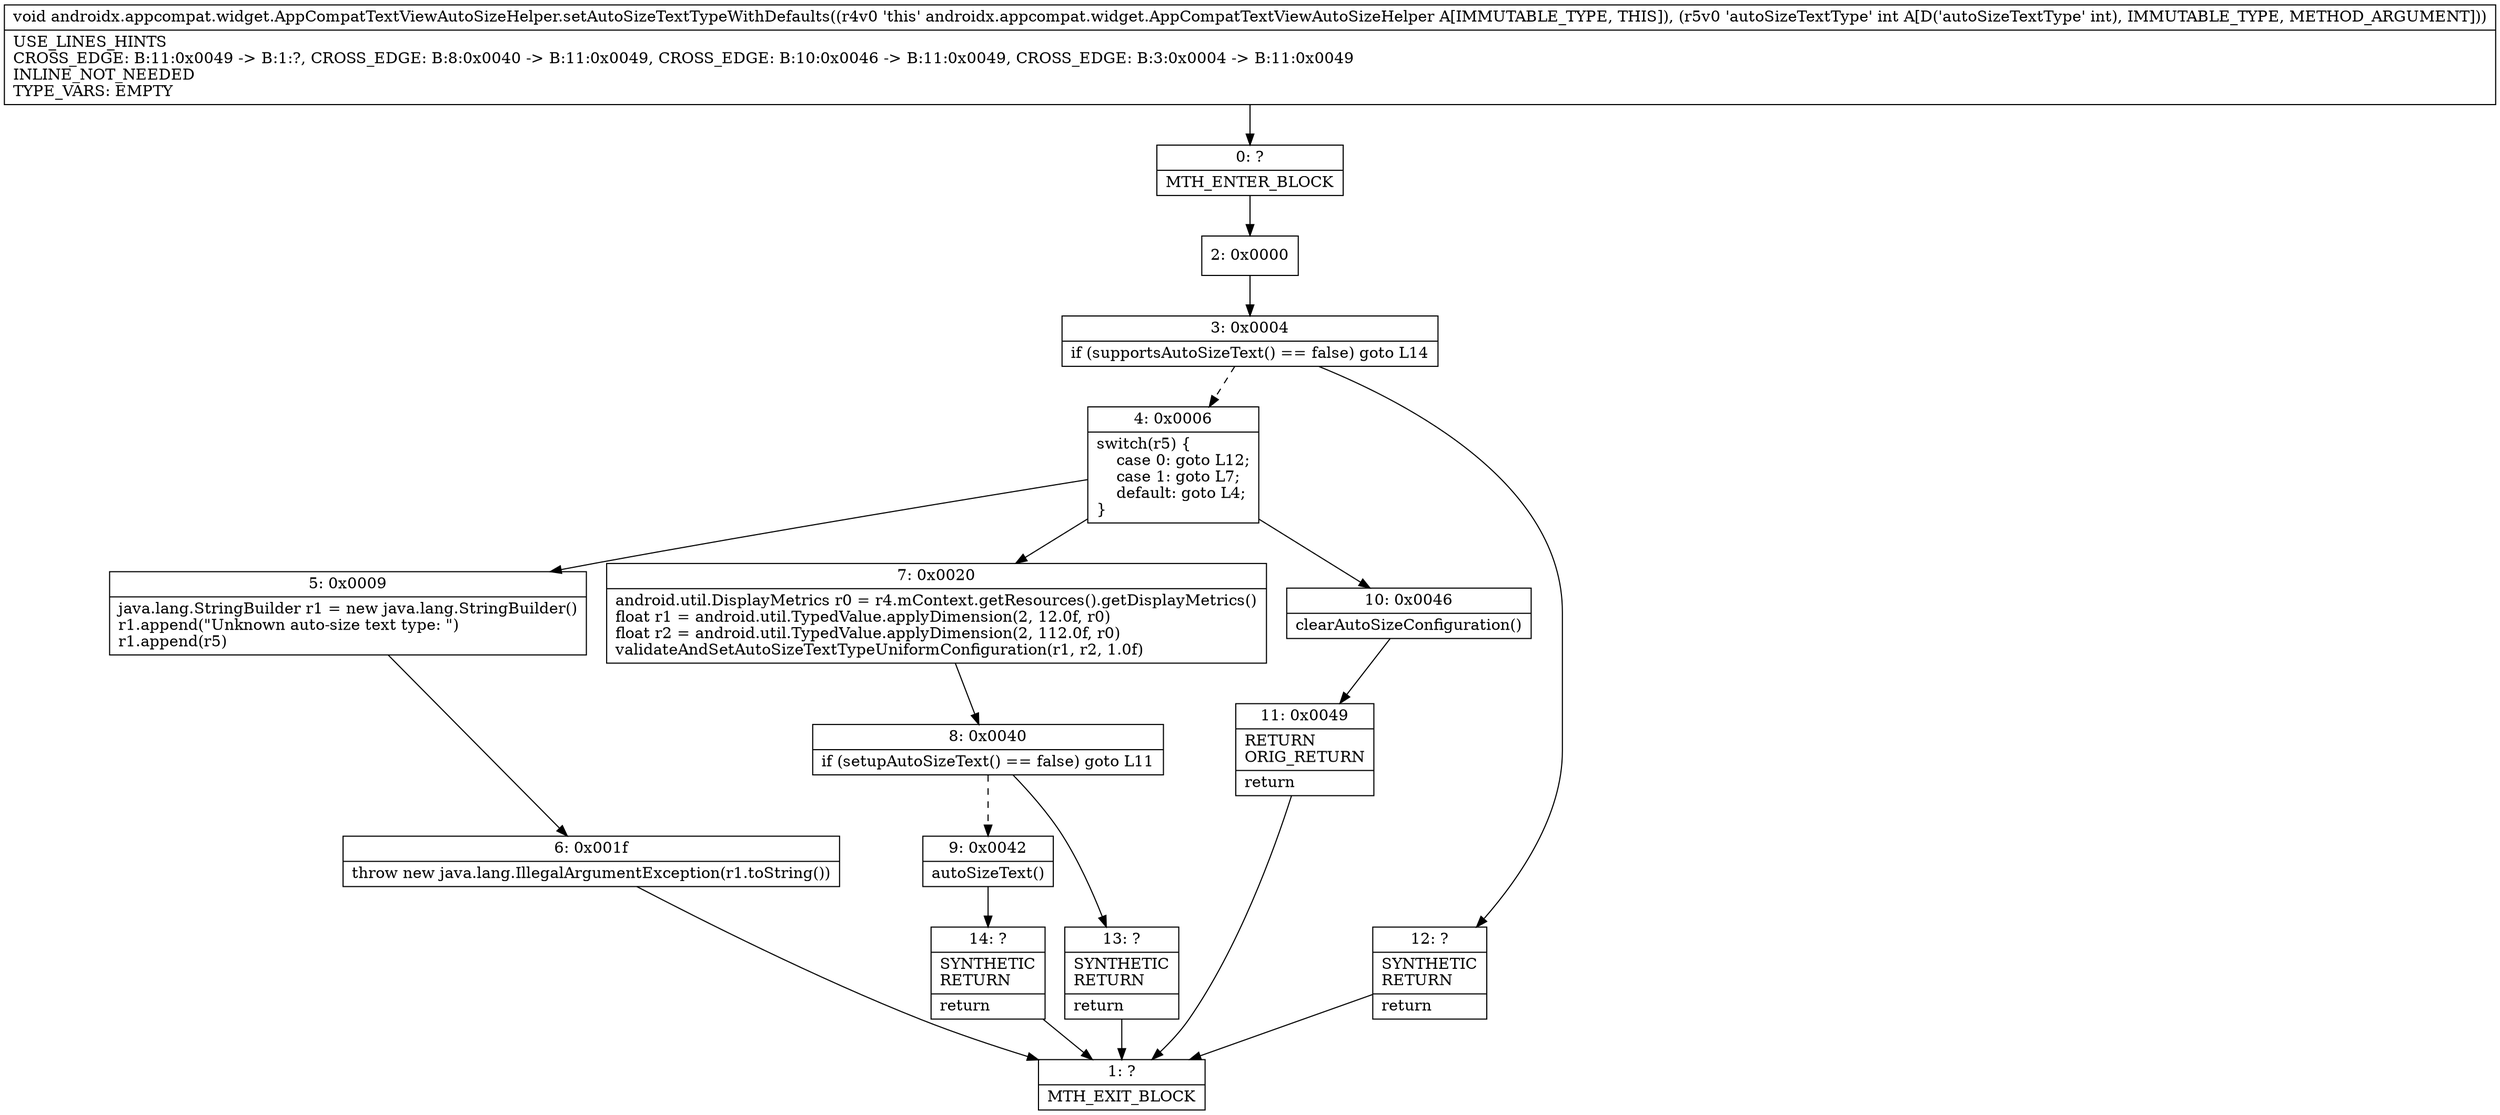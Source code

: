 digraph "CFG forandroidx.appcompat.widget.AppCompatTextViewAutoSizeHelper.setAutoSizeTextTypeWithDefaults(I)V" {
Node_0 [shape=record,label="{0\:\ ?|MTH_ENTER_BLOCK\l}"];
Node_2 [shape=record,label="{2\:\ 0x0000}"];
Node_3 [shape=record,label="{3\:\ 0x0004|if (supportsAutoSizeText() == false) goto L14\l}"];
Node_4 [shape=record,label="{4\:\ 0x0006|switch(r5) \{\l    case 0: goto L12;\l    case 1: goto L7;\l    default: goto L4;\l\}\l}"];
Node_5 [shape=record,label="{5\:\ 0x0009|java.lang.StringBuilder r1 = new java.lang.StringBuilder()\lr1.append(\"Unknown auto\-size text type: \")\lr1.append(r5)\l}"];
Node_6 [shape=record,label="{6\:\ 0x001f|throw new java.lang.IllegalArgumentException(r1.toString())\l}"];
Node_1 [shape=record,label="{1\:\ ?|MTH_EXIT_BLOCK\l}"];
Node_7 [shape=record,label="{7\:\ 0x0020|android.util.DisplayMetrics r0 = r4.mContext.getResources().getDisplayMetrics()\lfloat r1 = android.util.TypedValue.applyDimension(2, 12.0f, r0)\lfloat r2 = android.util.TypedValue.applyDimension(2, 112.0f, r0)\lvalidateAndSetAutoSizeTextTypeUniformConfiguration(r1, r2, 1.0f)\l}"];
Node_8 [shape=record,label="{8\:\ 0x0040|if (setupAutoSizeText() == false) goto L11\l}"];
Node_9 [shape=record,label="{9\:\ 0x0042|autoSizeText()\l}"];
Node_14 [shape=record,label="{14\:\ ?|SYNTHETIC\lRETURN\l|return\l}"];
Node_13 [shape=record,label="{13\:\ ?|SYNTHETIC\lRETURN\l|return\l}"];
Node_10 [shape=record,label="{10\:\ 0x0046|clearAutoSizeConfiguration()\l}"];
Node_11 [shape=record,label="{11\:\ 0x0049|RETURN\lORIG_RETURN\l|return\l}"];
Node_12 [shape=record,label="{12\:\ ?|SYNTHETIC\lRETURN\l|return\l}"];
MethodNode[shape=record,label="{void androidx.appcompat.widget.AppCompatTextViewAutoSizeHelper.setAutoSizeTextTypeWithDefaults((r4v0 'this' androidx.appcompat.widget.AppCompatTextViewAutoSizeHelper A[IMMUTABLE_TYPE, THIS]), (r5v0 'autoSizeTextType' int A[D('autoSizeTextType' int), IMMUTABLE_TYPE, METHOD_ARGUMENT]))  | USE_LINES_HINTS\lCROSS_EDGE: B:11:0x0049 \-\> B:1:?, CROSS_EDGE: B:8:0x0040 \-\> B:11:0x0049, CROSS_EDGE: B:10:0x0046 \-\> B:11:0x0049, CROSS_EDGE: B:3:0x0004 \-\> B:11:0x0049\lINLINE_NOT_NEEDED\lTYPE_VARS: EMPTY\l}"];
MethodNode -> Node_0;Node_0 -> Node_2;
Node_2 -> Node_3;
Node_3 -> Node_4[style=dashed];
Node_3 -> Node_12;
Node_4 -> Node_5;
Node_4 -> Node_7;
Node_4 -> Node_10;
Node_5 -> Node_6;
Node_6 -> Node_1;
Node_7 -> Node_8;
Node_8 -> Node_9[style=dashed];
Node_8 -> Node_13;
Node_9 -> Node_14;
Node_14 -> Node_1;
Node_13 -> Node_1;
Node_10 -> Node_11;
Node_11 -> Node_1;
Node_12 -> Node_1;
}

